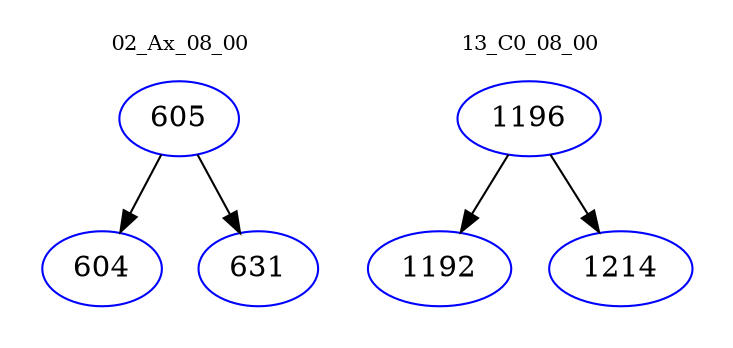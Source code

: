 digraph{
subgraph cluster_0 {
color = white
label = "02_Ax_08_00";
fontsize=10;
T0_605 [label="605", color="blue"]
T0_605 -> T0_604 [color="black"]
T0_604 [label="604", color="blue"]
T0_605 -> T0_631 [color="black"]
T0_631 [label="631", color="blue"]
}
subgraph cluster_1 {
color = white
label = "13_C0_08_00";
fontsize=10;
T1_1196 [label="1196", color="blue"]
T1_1196 -> T1_1192 [color="black"]
T1_1192 [label="1192", color="blue"]
T1_1196 -> T1_1214 [color="black"]
T1_1214 [label="1214", color="blue"]
}
}

